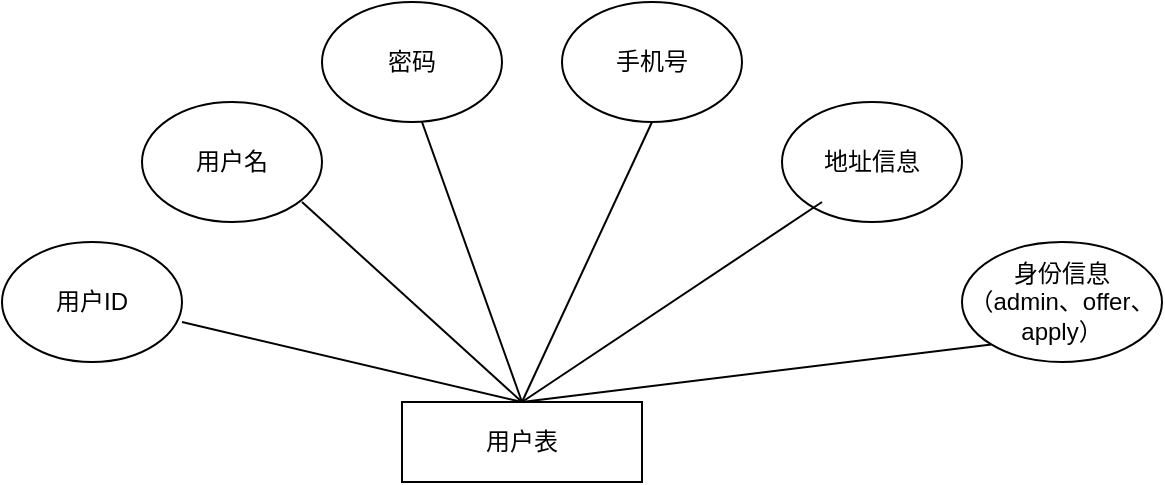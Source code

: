 <mxfile version="19.0.3" type="device"><diagram id="y51xvUQepYXZZsui6mDR" name="第 1 页"><mxGraphModel dx="1102" dy="1069" grid="1" gridSize="10" guides="1" tooltips="1" connect="1" arrows="1" fold="1" page="1" pageScale="1" pageWidth="1169" pageHeight="827" math="0" shadow="0"><root><mxCell id="0"/><mxCell id="1" parent="0"/><mxCell id="To0xKHfZxMeGk6-QNh8T-1" value="用户表" style="rounded=0;whiteSpace=wrap;html=1;" vertex="1" parent="1"><mxGeometry x="440" y="440" width="120" height="40" as="geometry"/></mxCell><mxCell id="To0xKHfZxMeGk6-QNh8T-2" value="用户ID" style="ellipse;whiteSpace=wrap;html=1;" vertex="1" parent="1"><mxGeometry x="240" y="360" width="90" height="60" as="geometry"/></mxCell><mxCell id="To0xKHfZxMeGk6-QNh8T-3" value="用户名" style="ellipse;whiteSpace=wrap;html=1;" vertex="1" parent="1"><mxGeometry x="310" y="290" width="90" height="60" as="geometry"/></mxCell><mxCell id="To0xKHfZxMeGk6-QNh8T-4" value="密码" style="ellipse;whiteSpace=wrap;html=1;" vertex="1" parent="1"><mxGeometry x="400" y="240" width="90" height="60" as="geometry"/></mxCell><mxCell id="To0xKHfZxMeGk6-QNh8T-5" value="手机号" style="ellipse;whiteSpace=wrap;html=1;" vertex="1" parent="1"><mxGeometry x="520" y="240" width="90" height="60" as="geometry"/></mxCell><mxCell id="To0xKHfZxMeGk6-QNh8T-6" value="地址信息" style="ellipse;whiteSpace=wrap;html=1;" vertex="1" parent="1"><mxGeometry x="630" y="290" width="90" height="60" as="geometry"/></mxCell><mxCell id="To0xKHfZxMeGk6-QNh8T-7" value="身份信息（admin、offer、apply）" style="ellipse;whiteSpace=wrap;html=1;" vertex="1" parent="1"><mxGeometry x="720" y="360" width="100" height="60" as="geometry"/></mxCell><mxCell id="To0xKHfZxMeGk6-QNh8T-8" value="" style="endArrow=none;html=1;rounded=0;exitX=0.5;exitY=0;exitDx=0;exitDy=0;" edge="1" parent="1" source="To0xKHfZxMeGk6-QNh8T-1"><mxGeometry width="50" height="50" relative="1" as="geometry"><mxPoint x="540" y="550" as="sourcePoint"/><mxPoint x="330" y="400" as="targetPoint"/></mxGeometry></mxCell><mxCell id="To0xKHfZxMeGk6-QNh8T-9" value="" style="endArrow=none;html=1;rounded=0;" edge="1" parent="1"><mxGeometry width="50" height="50" relative="1" as="geometry"><mxPoint x="500" y="440" as="sourcePoint"/><mxPoint x="390" y="340" as="targetPoint"/></mxGeometry></mxCell><mxCell id="To0xKHfZxMeGk6-QNh8T-10" value="" style="endArrow=none;html=1;rounded=0;" edge="1" parent="1"><mxGeometry width="50" height="50" relative="1" as="geometry"><mxPoint x="500" y="440" as="sourcePoint"/><mxPoint x="450" y="300" as="targetPoint"/></mxGeometry></mxCell><mxCell id="To0xKHfZxMeGk6-QNh8T-11" value="" style="endArrow=none;html=1;rounded=0;exitX=0.5;exitY=0;exitDx=0;exitDy=0;entryX=0.5;entryY=1;entryDx=0;entryDy=0;" edge="1" parent="1" source="To0xKHfZxMeGk6-QNh8T-1" target="To0xKHfZxMeGk6-QNh8T-5"><mxGeometry width="50" height="50" relative="1" as="geometry"><mxPoint x="530" y="470" as="sourcePoint"/><mxPoint x="360" y="430" as="targetPoint"/></mxGeometry></mxCell><mxCell id="To0xKHfZxMeGk6-QNh8T-12" value="" style="endArrow=none;html=1;rounded=0;exitX=0.5;exitY=0;exitDx=0;exitDy=0;" edge="1" parent="1" source="To0xKHfZxMeGk6-QNh8T-1"><mxGeometry width="50" height="50" relative="1" as="geometry"><mxPoint x="540" y="480" as="sourcePoint"/><mxPoint x="650" y="340" as="targetPoint"/></mxGeometry></mxCell><mxCell id="To0xKHfZxMeGk6-QNh8T-13" value="" style="endArrow=none;html=1;rounded=0;entryX=0;entryY=1;entryDx=0;entryDy=0;" edge="1" parent="1" target="To0xKHfZxMeGk6-QNh8T-7"><mxGeometry width="50" height="50" relative="1" as="geometry"><mxPoint x="500" y="440" as="sourcePoint"/><mxPoint x="380" y="450" as="targetPoint"/></mxGeometry></mxCell></root></mxGraphModel></diagram></mxfile>